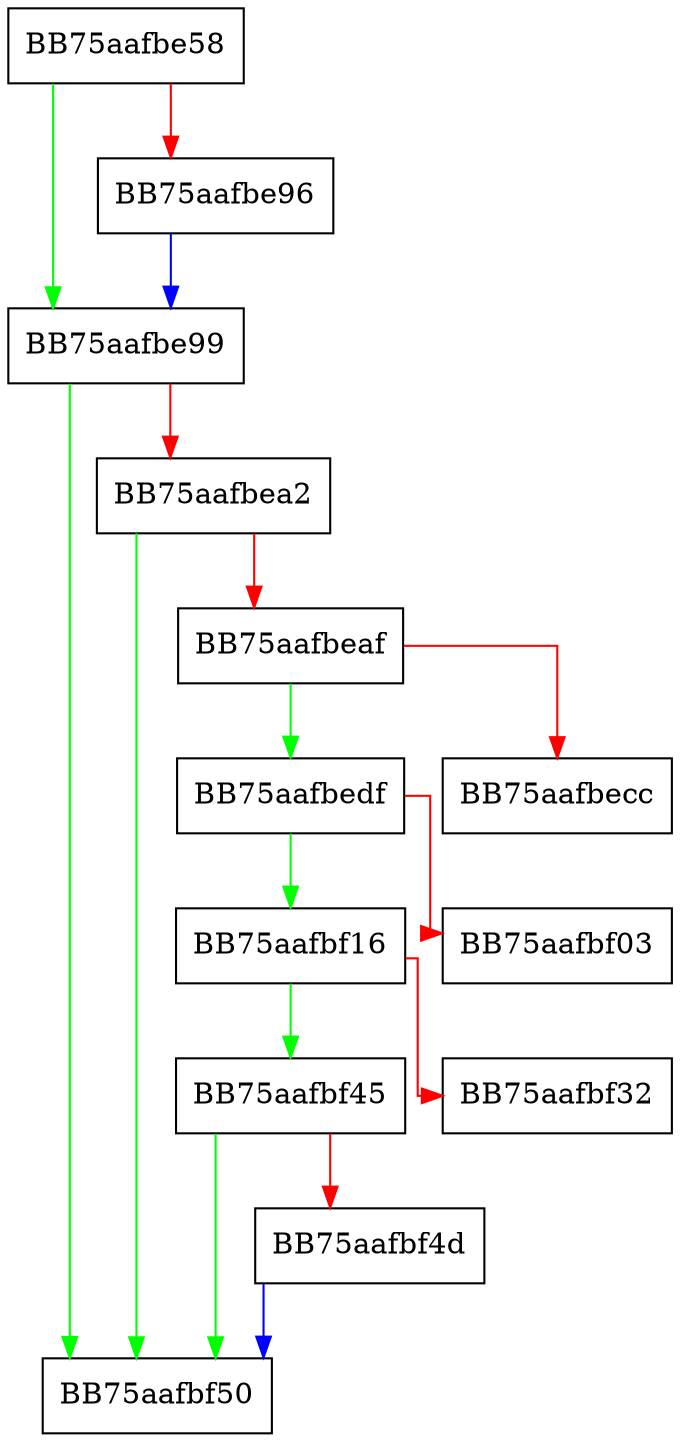 digraph lua_pe_isencrypted_worker {
  node [shape="box"];
  graph [splines=ortho];
  BB75aafbe58 -> BB75aafbe99 [color="green"];
  BB75aafbe58 -> BB75aafbe96 [color="red"];
  BB75aafbe96 -> BB75aafbe99 [color="blue"];
  BB75aafbe99 -> BB75aafbf50 [color="green"];
  BB75aafbe99 -> BB75aafbea2 [color="red"];
  BB75aafbea2 -> BB75aafbf50 [color="green"];
  BB75aafbea2 -> BB75aafbeaf [color="red"];
  BB75aafbeaf -> BB75aafbedf [color="green"];
  BB75aafbeaf -> BB75aafbecc [color="red"];
  BB75aafbedf -> BB75aafbf16 [color="green"];
  BB75aafbedf -> BB75aafbf03 [color="red"];
  BB75aafbf16 -> BB75aafbf45 [color="green"];
  BB75aafbf16 -> BB75aafbf32 [color="red"];
  BB75aafbf45 -> BB75aafbf50 [color="green"];
  BB75aafbf45 -> BB75aafbf4d [color="red"];
  BB75aafbf4d -> BB75aafbf50 [color="blue"];
}